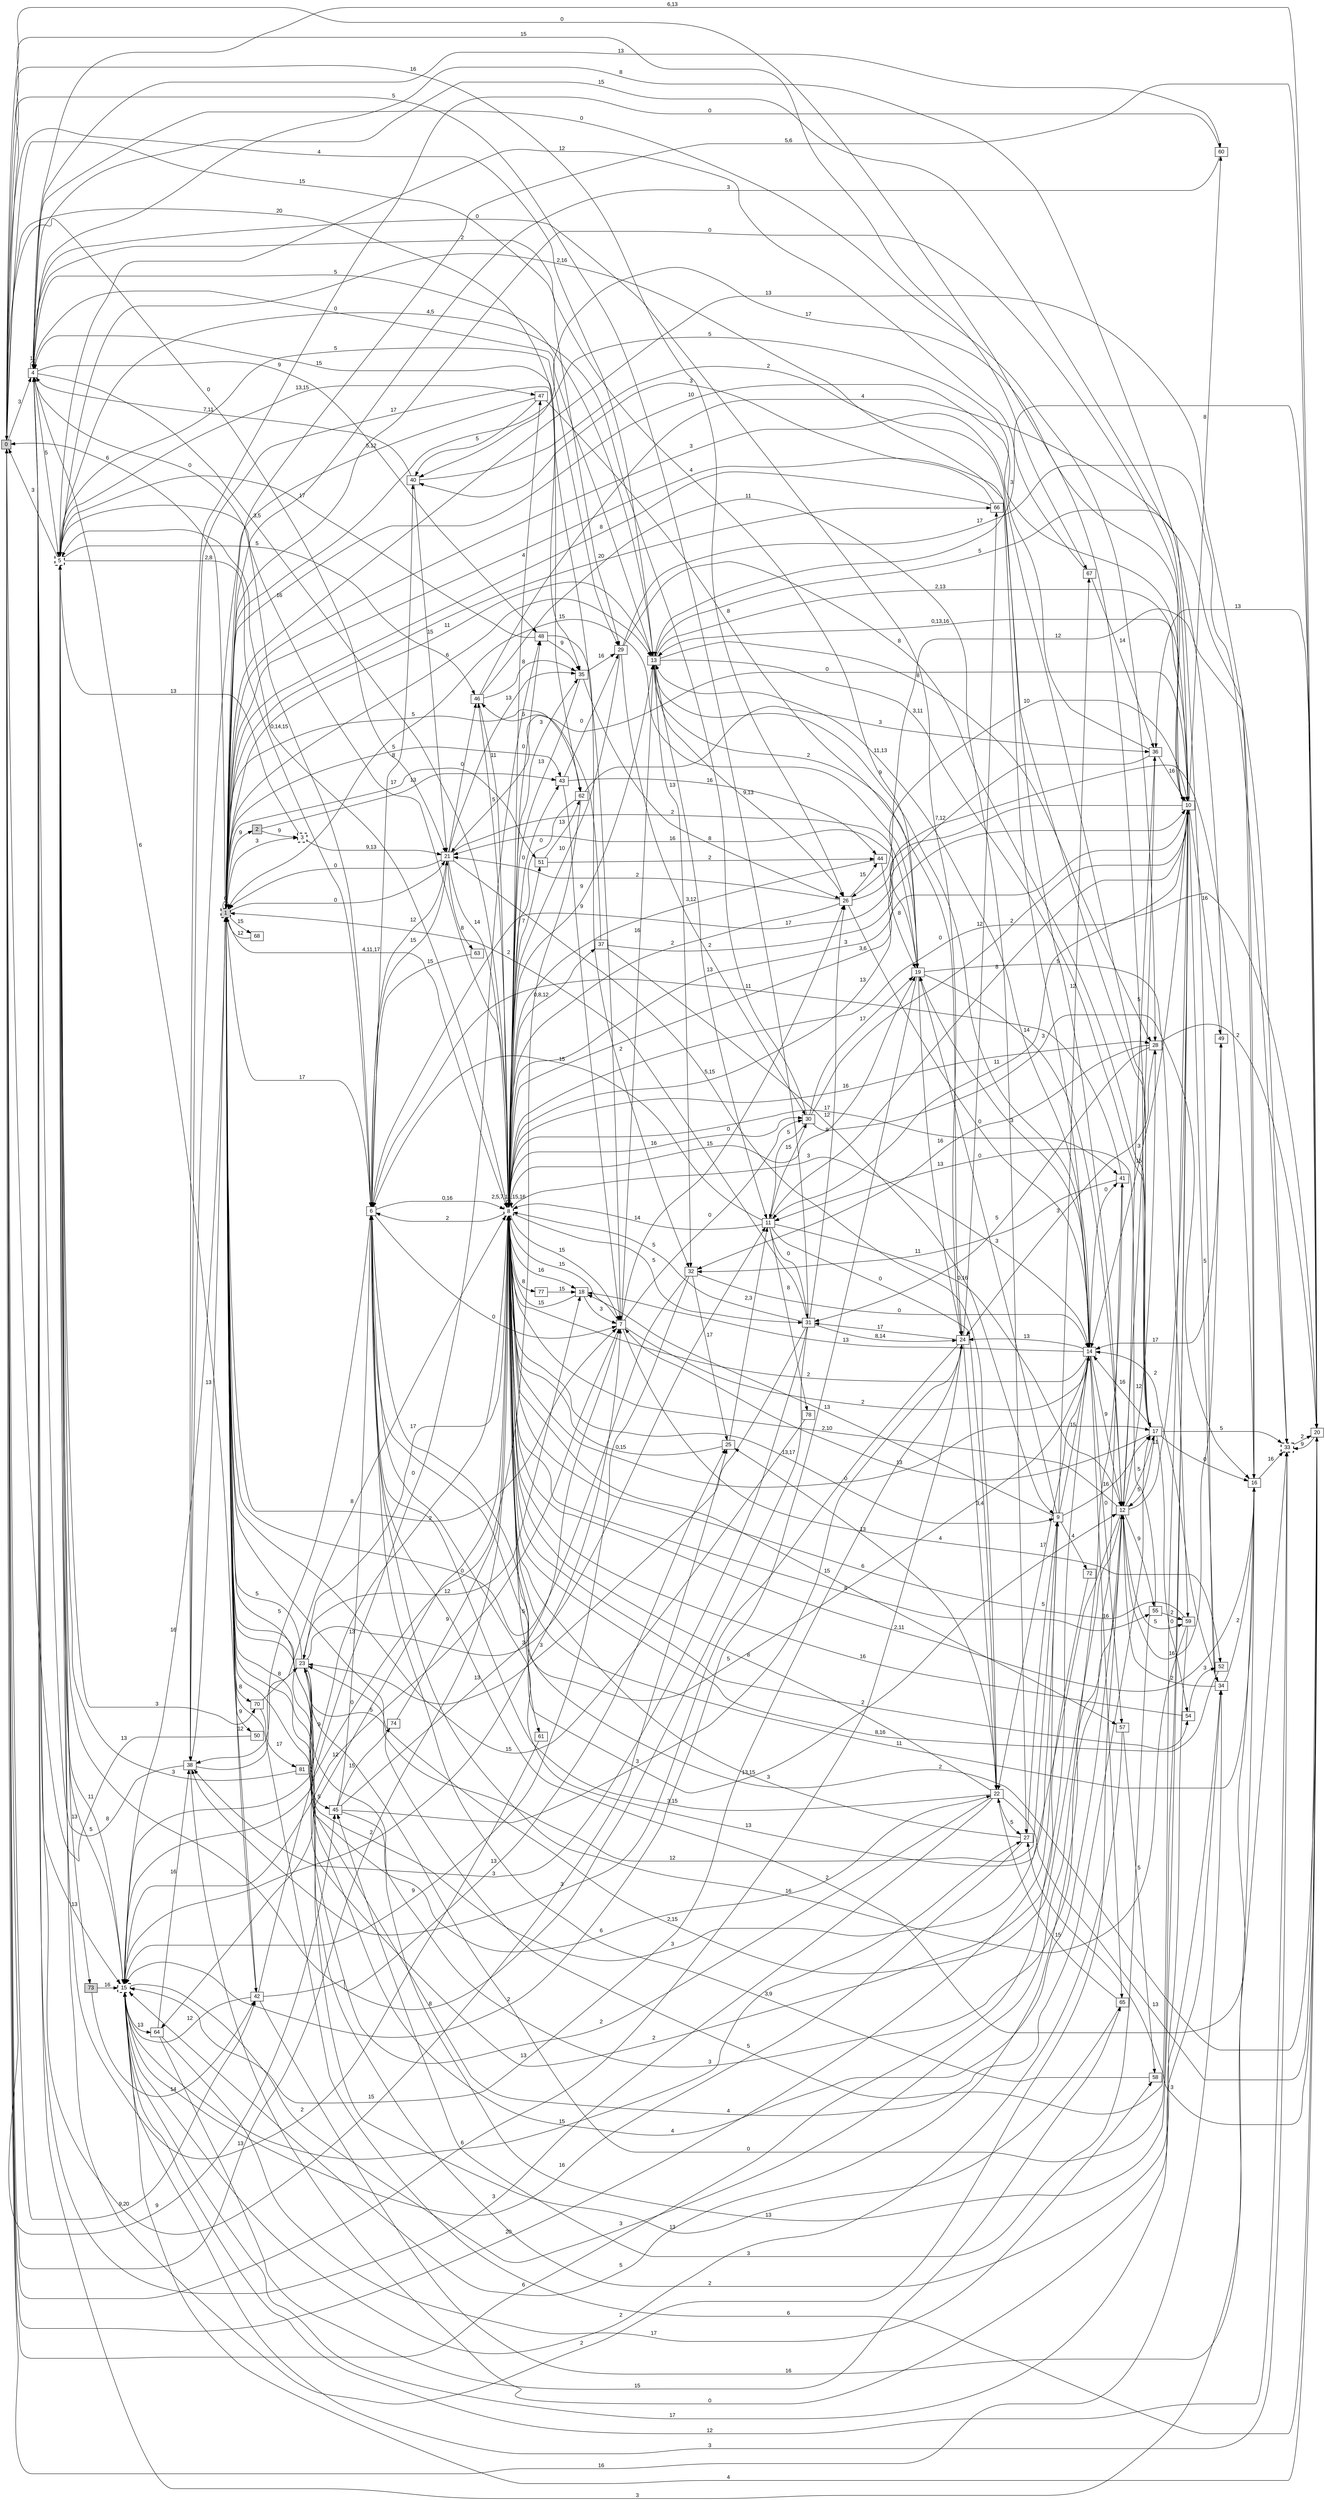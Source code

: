 digraph "NDFA" {
  rankdir=LR
  node [shape=box width=0.1 height=0.1 fontname=Arial]
  edge [fontname=Arial]
/* Estados */
 s0 [label="0" style="filled"] /* I:1 F:0 D:0 */
 s1 [label="1" style="filled,bold,dashed"] /* I:1 F:1 D:0 */
 s2 [label="2" style="filled"] /* I:1 F:0 D:0 */
 s3 [label="3" style="bold,dashed"] /* I:0 F:1 D:0 */
 s4 [label="4" ] /* I:0 F:0 D:0 */
 s5 [label="5" style="bold,dashed"] /* I:0 F:1 D:0 */
 s6 [label="6" ] /* I:0 F:0 D:0 */
 s7 [label="7" ] /* I:0 F:0 D:0 */
 s8 [label="8" style="bold,dashed"] /* I:0 F:1 D:0 */
 s9 [label="9" ] /* I:0 F:0 D:0 */
 s10 [label="10" ] /* I:0 F:0 D:0 */
 s11 [label="11" ] /* I:0 F:0 D:0 */
 s12 [label="12" ] /* I:0 F:0 D:0 */
 s13 [label="13" ] /* I:0 F:0 D:0 */
 s14 [label="14" ] /* I:0 F:0 D:0 */
 s15 [label="15" style="bold,dashed"] /* I:0 F:1 D:0 */
 s16 [label="16" ] /* I:0 F:0 D:0 */
 s17 [label="17" ] /* I:0 F:0 D:0 */
 s18 [label="18" ] /* I:0 F:0 D:0 */
 s19 [label="19" ] /* I:0 F:0 D:0 */
 s20 [label="20" ] /* I:0 F:0 D:0 */
 s21 [label="21" ] /* I:0 F:0 D:0 */
 s22 [label="22" ] /* I:0 F:0 D:0 */
 s23 [label="23" ] /* I:0 F:0 D:0 */
 s24 [label="24" ] /* I:0 F:0 D:0 */
 s25 [label="25" ] /* I:0 F:0 D:0 */
 s26 [label="26" ] /* I:0 F:0 D:0 */
 s27 [label="27" ] /* I:0 F:0 D:0 */
 s28 [label="28" ] /* I:0 F:0 D:0 */
 s29 [label="29" ] /* I:0 F:0 D:0 */
 s30 [label="30" ] /* I:0 F:0 D:0 */
 s31 [label="31" ] /* I:0 F:0 D:0 */
 s32 [label="32" ] /* I:0 F:0 D:0 */
 s33 [label="33" style="bold,dashed"] /* I:0 F:1 D:0 */
 s34 [label="34" ] /* I:0 F:0 D:0 */
 s35 [label="35" ] /* I:0 F:0 D:0 */
 s36 [label="36" ] /* I:0 F:0 D:0 */
 s37 [label="37" ] /* I:0 F:0 D:0 */
 s38 [label="38" ] /* I:0 F:0 D:0 */
 s40 [label="40" ] /* I:0 F:0 D:0 */
 s41 [label="41" ] /* I:0 F:0 D:0 */
 s42 [label="42" ] /* I:0 F:0 D:0 */
 s43 [label="43" ] /* I:0 F:0 D:0 */
 s44 [label="44" ] /* I:0 F:0 D:0 */
 s45 [label="45" ] /* I:0 F:0 D:0 */
 s46 [label="46" ] /* I:0 F:0 D:0 */
 s47 [label="47" ] /* I:0 F:0 D:0 */
 s48 [label="48" ] /* I:0 F:0 D:0 */
 s49 [label="49" ] /* I:0 F:0 D:0 */
 s50 [label="50" ] /* I:0 F:0 D:0 */
 s51 [label="51" ] /* I:0 F:0 D:0 */
 s52 [label="52" ] /* I:0 F:0 D:0 */
 s54 [label="54" ] /* I:0 F:0 D:0 */
 s55 [label="55" ] /* I:0 F:0 D:0 */
 s57 [label="57" ] /* I:0 F:0 D:0 */
 s58 [label="58" ] /* I:0 F:0 D:0 */
 s59 [label="59" ] /* I:0 F:0 D:0 */
 s60 [label="60" ] /* I:0 F:0 D:0 */
 s61 [label="61" ] /* I:0 F:0 D:0 */
 s62 [label="62" ] /* I:0 F:0 D:0 */
 s63 [label="63" ] /* I:0 F:0 D:0 */
 s64 [label="64" ] /* I:0 F:0 D:0 */
 s65 [label="65" ] /* I:0 F:0 D:0 */
 s66 [label="66" ] /* I:0 F:0 D:0 */
 s67 [label="67" ] /* I:0 F:0 D:0 */
 s68 [label="68" ] /* I:0 F:0 D:0 */
 s70 [label="70" ] /* I:0 F:0 D:0 */
 s72 [label="72" ] /* I:0 F:0 D:0 */
 s73 [label="73" style="filled"] /* I:1 F:0 D:0 */
 s74 [label="74" ] /* I:0 F:0 D:0 */
 s77 [label="77" ] /* I:0 F:0 D:0 */
 s78 [label="78" ] /* I:0 F:0 D:0 */
 s81 [label="81" ] /* I:0 F:0 D:0 */
/* Transiciones */
  s0 -> s4 [label="3"]
  s0 -> s9 [label="20"]
  s0 -> s13 [label="4"]
  s0 -> s14 [label="6"]
  s0 -> s21 [label="0"]
  s0 -> s24 [label="6"]
  s0 -> s26 [label="16"]
  s0 -> s29 [label="15"]
  s0 -> s34 [label="16"]
  s0 -> s35 [label="20"]
  s0 -> s42 [label="9,20"]
  s0 -> s45 [label="9"]
  s0 -> s67 [label="15"]
  s1 -> s0 [label="6"]
  s1 -> s1 [label="0"]
  s1 -> s2 [label="9"]
  s1 -> s3 [label="3"]
  s1 -> s7 [label="2"]
  s1 -> s8 [label="4,11,17"]
  s1 -> s10 [label="5"]
  s1 -> s12 [label="4"]
  s1 -> s13 [label="6"]
  s1 -> s15 [label="16"]
  s1 -> s17 [label="4"]
  s1 -> s20 [label="5,6"]
  s1 -> s21 [label="0"]
  s1 -> s22 [label="6"]
  s1 -> s33 [label="13"]
  s1 -> s42 [label="12"]
  s1 -> s43 [label="5"]
  s1 -> s50 [label="9"]
  s1 -> s51 [label="17"]
  s1 -> s62 [label="5"]
  s1 -> s66 [label="20"]
  s1 -> s68 [label="15"]
  s1 -> s70 [label="8"]
  s2 -> s3 [label="9"]
  s2 -> s43 [label="13"]
  s3 -> s5 [label="13"]
  s3 -> s21 [label="9,13"]
  s4 -> s4 [label="11"]
  s4 -> s5 [label="5"]
  s4 -> s7 [label="15"]
  s4 -> s8 [label="3,5"]
  s4 -> s13 [label="0"]
  s4 -> s15 [label="13"]
  s4 -> s25 [label="15"]
  s4 -> s28 [label="0"]
  s4 -> s48 [label="9"]
  s4 -> s60 [label="13"]
  s5 -> s0 [label="3"]
  s5 -> s6 [label="2,8"]
  s5 -> s8 [label="16"]
  s5 -> s14 [label="2,16"]
  s5 -> s15 [label="5"]
  s5 -> s29 [label="5"]
  s5 -> s46 [label="5"]
  s5 -> s47 [label="13,15"]
  s5 -> s70 [label="3"]
  s5 -> s73 [label="13"]
  s6 -> s1 [label="17"]
  s6 -> s4 [label="0"]
  s6 -> s7 [label="0"]
  s6 -> s8 [label="0,16"]
  s6 -> s12 [label="13,15"]
  s6 -> s21 [label="15"]
  s6 -> s38 [label="5"]
  s6 -> s40 [label="8"]
  s7 -> s8 [label="15"]
  s7 -> s13 [label="16"]
  s7 -> s14 [label="2"]
  s7 -> s15 [label="5"]
  s7 -> s26 [label="0"]
  s7 -> s30 [label="0"]
  s7 -> s52 [label="4"]
  s8 -> s0 [label="13"]
  s8 -> s5 [label="0,14,15"]
  s8 -> s6 [label="2"]
  s8 -> s7 [label="15"]
  s8 -> s8 [label="2,5,7,11,15,16"]
  s8 -> s9 [label="13,17"]
  s8 -> s10 [label="3,6"]
  s8 -> s13 [label="9"]
  s8 -> s14 [label="3"]
  s8 -> s16 [label="2,11"]
  s8 -> s17 [label="0"]
  s8 -> s18 [label="16"]
  s8 -> s19 [label="15"]
  s8 -> s20 [label="2"]
  s8 -> s23 [label="17"]
  s8 -> s28 [label="16"]
  s8 -> s30 [label="16"]
  s8 -> s31 [label="5"]
  s8 -> s35 [label="3"]
  s8 -> s37 [label="0,8,12"]
  s8 -> s41 [label="17"]
  s8 -> s43 [label="0"]
  s8 -> s46 [label="5"]
  s8 -> s47 [label="4"]
  s8 -> s48 [label="0"]
  s8 -> s51 [label="7"]
  s8 -> s54 [label="2"]
  s8 -> s55 [label="8"]
  s8 -> s57 [label="15"]
  s8 -> s61 [label="5"]
  s8 -> s64 [label="12"]
  s8 -> s77 [label="8"]
  s9 -> s14 [label="15"]
  s9 -> s17 [label="16"]
  s9 -> s18 [label="13"]
  s9 -> s19 [label="3"]
  s9 -> s23 [label="12"]
  s9 -> s67 [label="12"]
  s9 -> s72 [label="4"]
  s10 -> s1 [label="0"]
  s10 -> s4 [label="15"]
  s10 -> s6 [label="17"]
  s10 -> s8 [label="13"]
  s10 -> s11 [label="11"]
  s10 -> s13 [label="0,13,16"]
  s10 -> s14 [label="3"]
  s10 -> s21 [label="0"]
  s10 -> s23 [label="0"]
  s10 -> s34 [label="5"]
  s10 -> s40 [label="17"]
  s10 -> s49 [label="16"]
  s10 -> s60 [label="8"]
  s11 -> s6 [label="15"]
  s11 -> s8 [label="14"]
  s11 -> s10 [label="8"]
  s11 -> s12 [label="0,16"]
  s11 -> s22 [label="0"]
  s11 -> s30 [label="15"]
  s11 -> s31 [label="0"]
  s11 -> s78 [label="8"]
  s12 -> s1 [label="2,15"]
  s12 -> s5 [label="2"]
  s12 -> s6 [label="13"]
  s12 -> s8 [label="2,10"]
  s12 -> s10 [label="11"]
  s12 -> s17 [label="5"]
  s12 -> s23 [label="3"]
  s12 -> s28 [label="12"]
  s12 -> s36 [label="5"]
  s12 -> s49 [label="16"]
  s12 -> s55 [label="9"]
  s12 -> s59 [label="5"]
  s13 -> s1 [label="11"]
  s13 -> s4 [label="5"]
  s13 -> s10 [label="2,13"]
  s13 -> s11 [label="13"]
  s13 -> s14 [label="9"]
  s13 -> s16 [label="5"]
  s13 -> s17 [label="3,11"]
  s13 -> s24 [label="2"]
  s13 -> s26 [label="9,13"]
  s13 -> s28 [label="8"]
  s13 -> s32 [label="13"]
  s14 -> s6 [label="5"]
  s14 -> s8 [label="2"]
  s14 -> s12 [label="9"]
  s14 -> s13 [label="11,13"]
  s14 -> s18 [label="13"]
  s14 -> s19 [label="3"]
  s14 -> s22 [label="17"]
  s14 -> s24 [label="13"]
  s14 -> s41 [label="0"]
  s14 -> s57 [label="0"]
  s14 -> s65 [label="16"]
  s15 -> s5 [label="11"]
  s15 -> s7 [label="2"]
  s15 -> s8 [label="9"]
  s15 -> s27 [label="15"]
  s15 -> s33 [label="12"]
  s15 -> s41 [label="3"]
  s15 -> s64 [label="13"]
  s16 -> s4 [label="3"]
  s16 -> s6 [label="2"]
  s16 -> s8 [label="11"]
  s16 -> s26 [label="12"]
  s16 -> s33 [label="16"]
  s17 -> s0 [label="0"]
  s17 -> s1 [label="3"]
  s17 -> s7 [label="13"]
  s17 -> s12 [label="5"]
  s17 -> s14 [label="16"]
  s17 -> s16 [label="0"]
  s17 -> s33 [label="5"]
  s17 -> s54 [label="0"]
  s18 -> s7 [label="3"]
  s18 -> s8 [label="15"]
  s19 -> s1 [label="15"]
  s19 -> s4 [label="2"]
  s19 -> s12 [label="14"]
  s19 -> s15 [label="2"]
  s19 -> s21 [label="16"]
  s19 -> s24 [label="13"]
  s19 -> s59 [label="5"]
  s20 -> s1 [label="6"]
  s20 -> s4 [label="6,13"]
  s20 -> s8 [label="0"]
  s20 -> s13 [label="3"]
  s20 -> s15 [label="4"]
  s20 -> s27 [label="3"]
  s20 -> s33 [label="9"]
  s20 -> s36 [label="13"]
  s21 -> s1 [label="0"]
  s21 -> s6 [label="12"]
  s21 -> s8 [label="14"]
  s21 -> s19 [label="2"]
  s21 -> s22 [label="5,15"]
  s21 -> s35 [label="13"]
  s21 -> s46 [label="0"]
  s21 -> s63 [label="8"]
  s22 -> s1 [label="2"]
  s22 -> s4 [label="3"]
  s22 -> s6 [label="3,15"]
  s22 -> s8 [label="8"]
  s22 -> s20 [label="13"]
  s22 -> s25 [label="13"]
  s22 -> s27 [label="5"]
  s23 -> s1 [label="5"]
  s23 -> s9 [label="3"]
  s23 -> s10 [label="5"]
  s23 -> s11 [label="3"]
  s23 -> s17 [label="4"]
  s23 -> s18 [label="12"]
  s23 -> s45 [label="5"]
  s24 -> s4 [label="0"]
  s24 -> s15 [label="13"]
  s24 -> s22 [label="3,4"]
  s24 -> s31 [label="17"]
  s24 -> s38 [label="3"]
  s24 -> s66 [label="12"]
  s25 -> s8 [label="0,15"]
  s25 -> s11 [label="2,3"]
  s26 -> s8 [label="2"]
  s26 -> s10 [label="10"]
  s26 -> s14 [label="0"]
  s26 -> s21 [label="2"]
  s26 -> s44 [label="15"]
  s27 -> s8 [label="3"]
  s27 -> s9 [label="5"]
  s27 -> s15 [label="16"]
  s28 -> s20 [label="2"]
  s28 -> s24 [label="3"]
  s28 -> s31 [label="5"]
  s28 -> s32 [label="16"]
  s29 -> s8 [label="10"]
  s29 -> s17 [label="8"]
  s29 -> s30 [label="2"]
  s29 -> s33 [label="17"]
  s30 -> s5 [label="4,5"]
  s30 -> s10 [label="2"]
  s30 -> s11 [label="5"]
  s30 -> s16 [label="3"]
  s30 -> s19 [label="17"]
  s31 -> s0 [label="5"]
  s31 -> s1 [label="2"]
  s31 -> s5 [label="8"]
  s31 -> s8 [label="5"]
  s31 -> s23 [label="3"]
  s31 -> s24 [label="8,14"]
  s31 -> s26 [label="8"]
  s31 -> s38 [label="3"]
  s32 -> s1 [label="0"]
  s32 -> s14 [label="0"]
  s32 -> s15 [label="9"]
  s32 -> s25 [label="17"]
  s33 -> s15 [label="3"]
  s33 -> s20 [label="2"]
  s34 -> s12 [label="2"]
  s34 -> s14 [label="2"]
  s34 -> s15 [label="17"]
  s34 -> s16 [label="2"]
  s35 -> s8 [label="13"]
  s35 -> s26 [label="8"]
  s35 -> s29 [label="16"]
  s36 -> s1 [label="10"]
  s36 -> s8 [label="3"]
  s36 -> s10 [label="16"]
  s36 -> s12 [label="15"]
  s37 -> s9 [label="12"]
  s37 -> s16 [label="7,12"]
  s37 -> s46 [label="5"]
  s38 -> s1 [label="13"]
  s38 -> s4 [label="8"]
  s38 -> s8 [label="8"]
  s38 -> s34 [label="0"]
  s38 -> s62 [label="17"]
  s40 -> s4 [label="7,11"]
  s40 -> s12 [label="2"]
  s40 -> s21 [label="15"]
  s41 -> s6 [label="11"]
  s41 -> s15 [label="5"]
  s41 -> s32 [label="11"]
  s42 -> s4 [label="6"]
  s42 -> s15 [label="12"]
  s42 -> s25 [label="13"]
  s42 -> s33 [label="16"]
  s42 -> s48 [label="0"]
  s43 -> s7 [label="9"]
  s43 -> s29 [label="0"]
  s43 -> s44 [label="16"]
  s44 -> s8 [label="3,12"]
  s44 -> s19 [label="8"]
  s45 -> s6 [label="13"]
  s45 -> s7 [label="13"]
  s45 -> s10 [label="13"]
  s45 -> s24 [label="3"]
  s45 -> s74 [label="15"]
  s46 -> s8 [label="11"]
  s46 -> s27 [label="11"]
  s46 -> s34 [label="4"]
  s46 -> s35 [label="8"]
  s47 -> s19 [label="8"]
  s47 -> s38 [label="5,12"]
  s47 -> s40 [label="5"]
  s48 -> s5 [label="17"]
  s48 -> s32 [label="2"]
  s48 -> s35 [label="9"]
  s49 -> s4 [label="8"]
  s49 -> s14 [label="17"]
  s50 -> s0 [label="13"]
  s51 -> s44 [label="2"]
  s51 -> s62 [label="13"]
  s52 -> s8 [label="8,16"]
  s54 -> s8 [label="16"]
  s54 -> s52 [label="3"]
  s55 -> s11 [label="0"]
  s55 -> s45 [label="3"]
  s55 -> s59 [label="2"]
  s57 -> s15 [label="2"]
  s57 -> s58 [label="5"]
  s58 -> s6 [label="3,9"]
  s59 -> s1 [label="2"]
  s59 -> s6 [label="16"]
  s59 -> s8 [label="6"]
  s60 -> s1 [label="3"]
  s60 -> s38 [label="0"]
  s61 -> s5 [label="2"]
  s62 -> s8 [label="0"]
  s62 -> s15 [label="0"]
  s62 -> s36 [label="3"]
  s63 -> s6 [label="15"]
  s64 -> s38 [label="16"]
  s64 -> s58 [label="17"]
  s64 -> s65 [label="15"]
  s65 -> s1 [label="13"]
  s65 -> s22 [label="15"]
  s66 -> s1 [label="8"]
  s66 -> s40 [label="3"]
  s67 -> s5 [label="12"]
  s67 -> s36 [label="14"]
  s68 -> s1 [label="12"]
  s70 -> s23 [label="8"]
  s70 -> s81 [label="17"]
  s72 -> s1 [label="2"]
  s73 -> s15 [label="16"]
  s73 -> s42 [label="14"]
  s74 -> s8 [label="9"]
  s77 -> s18 [label="15"]
  s78 -> s1 [label="15"]
  s81 -> s5 [label="3"]
}
